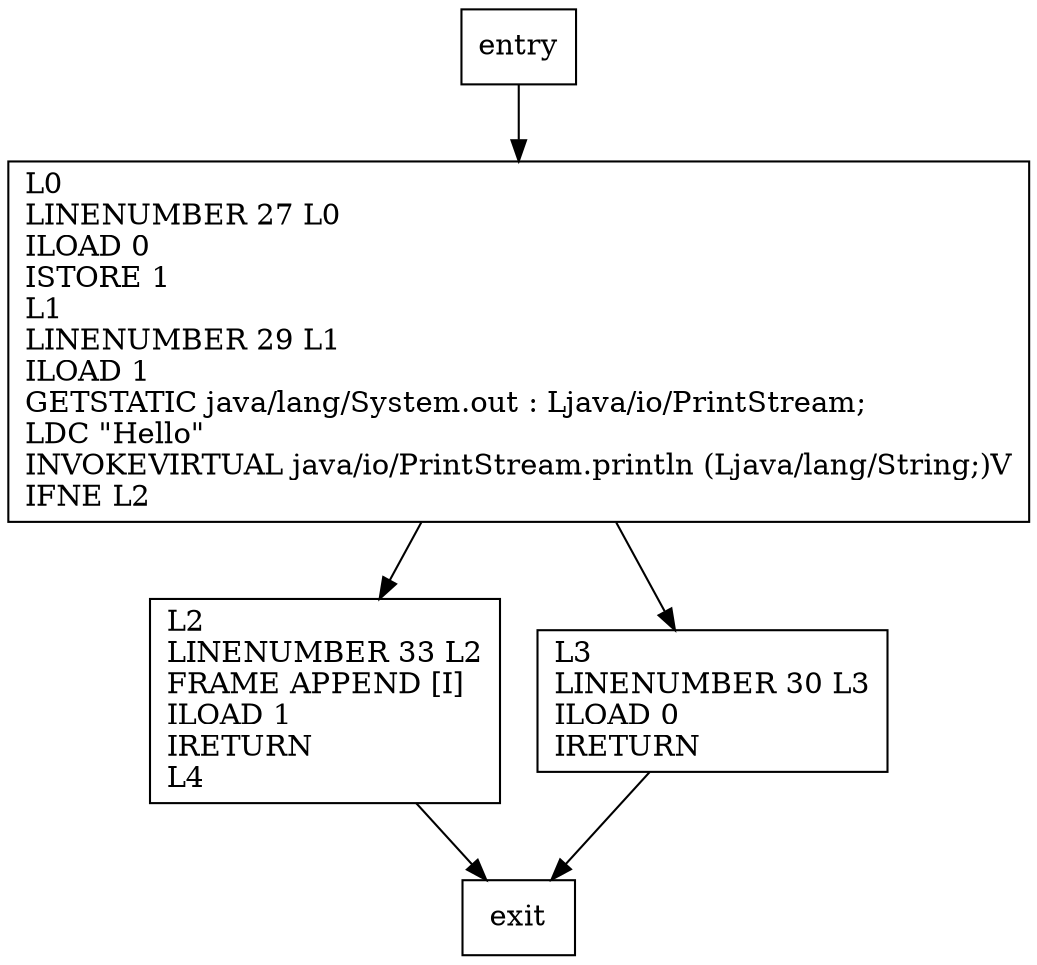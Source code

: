 digraph unnecessaryMethod {
node [shape=record];
779051277 [label="L0\lLINENUMBER 27 L0\lILOAD 0\lISTORE 1\lL1\lLINENUMBER 29 L1\lILOAD 1\lGETSTATIC java/lang/System.out : Ljava/io/PrintStream;\lLDC \"Hello\"\lINVOKEVIRTUAL java/io/PrintStream.println (Ljava/lang/String;)V\lIFNE L2\l"];
512140711 [label="L2\lLINENUMBER 33 L2\lFRAME APPEND [I]\lILOAD 1\lIRETURN\lL4\l"];
279963418 [label="L3\lLINENUMBER 30 L3\lILOAD 0\lIRETURN\l"];
entry;
exit;
entry -> 779051277;
779051277 -> 512140711;
779051277 -> 279963418;
512140711 -> exit;
279963418 -> exit;
}
